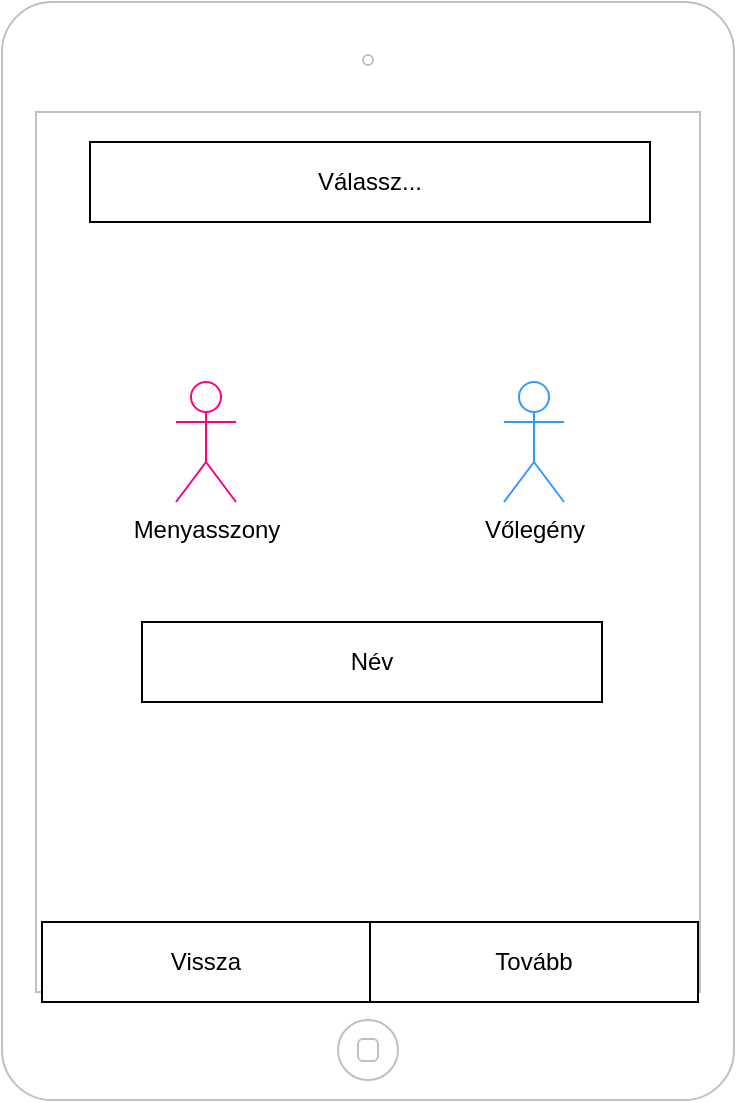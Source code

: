 <mxfile version="15.5.4" type="github">
  <diagram id="yRBs_rvxJsuLEc17jiD1" name="Page-1">
    <mxGraphModel dx="1422" dy="737" grid="1" gridSize="10" guides="1" tooltips="1" connect="1" arrows="1" fold="1" page="1" pageScale="1" pageWidth="827" pageHeight="1169" math="0" shadow="0">
      <root>
        <mxCell id="0" />
        <mxCell id="1" parent="0" />
        <mxCell id="8cxyUb1wpEKEei9bq-bw-1" value="" style="html=1;verticalLabelPosition=bottom;labelBackgroundColor=#ffffff;verticalAlign=top;shadow=0;dashed=0;strokeWidth=1;shape=mxgraph.ios7.misc.ipad7inch;strokeColor=#c0c0c0;" vertex="1" parent="1">
          <mxGeometry x="230" y="100" width="366" height="549" as="geometry" />
        </mxCell>
        <mxCell id="8cxyUb1wpEKEei9bq-bw-2" value="Vissza" style="rounded=0;whiteSpace=wrap;html=1;" vertex="1" parent="1">
          <mxGeometry x="250" y="560" width="164" height="40" as="geometry" />
        </mxCell>
        <mxCell id="8cxyUb1wpEKEei9bq-bw-3" value="Tovább" style="rounded=0;whiteSpace=wrap;html=1;" vertex="1" parent="1">
          <mxGeometry x="414" y="560" width="164" height="40" as="geometry" />
        </mxCell>
        <mxCell id="8cxyUb1wpEKEei9bq-bw-4" value="Válassz..." style="rounded=0;whiteSpace=wrap;html=1;" vertex="1" parent="1">
          <mxGeometry x="274" y="170" width="280" height="40" as="geometry" />
        </mxCell>
        <mxCell id="8cxyUb1wpEKEei9bq-bw-5" value="Menyasszony" style="shape=umlActor;verticalLabelPosition=bottom;verticalAlign=top;html=1;outlineConnect=0;strokeColor=#FF0080;" vertex="1" parent="1">
          <mxGeometry x="317" y="290" width="30" height="60" as="geometry" />
        </mxCell>
        <mxCell id="8cxyUb1wpEKEei9bq-bw-6" value="Vőlegény" style="shape=umlActor;verticalLabelPosition=bottom;verticalAlign=top;html=1;outlineConnect=0;strokeColor=#3399FF;" vertex="1" parent="1">
          <mxGeometry x="481" y="290" width="30" height="60" as="geometry" />
        </mxCell>
        <mxCell id="8cxyUb1wpEKEei9bq-bw-10" value="Név" style="rounded=0;whiteSpace=wrap;html=1;" vertex="1" parent="1">
          <mxGeometry x="300" y="410" width="230" height="40" as="geometry" />
        </mxCell>
      </root>
    </mxGraphModel>
  </diagram>
</mxfile>
